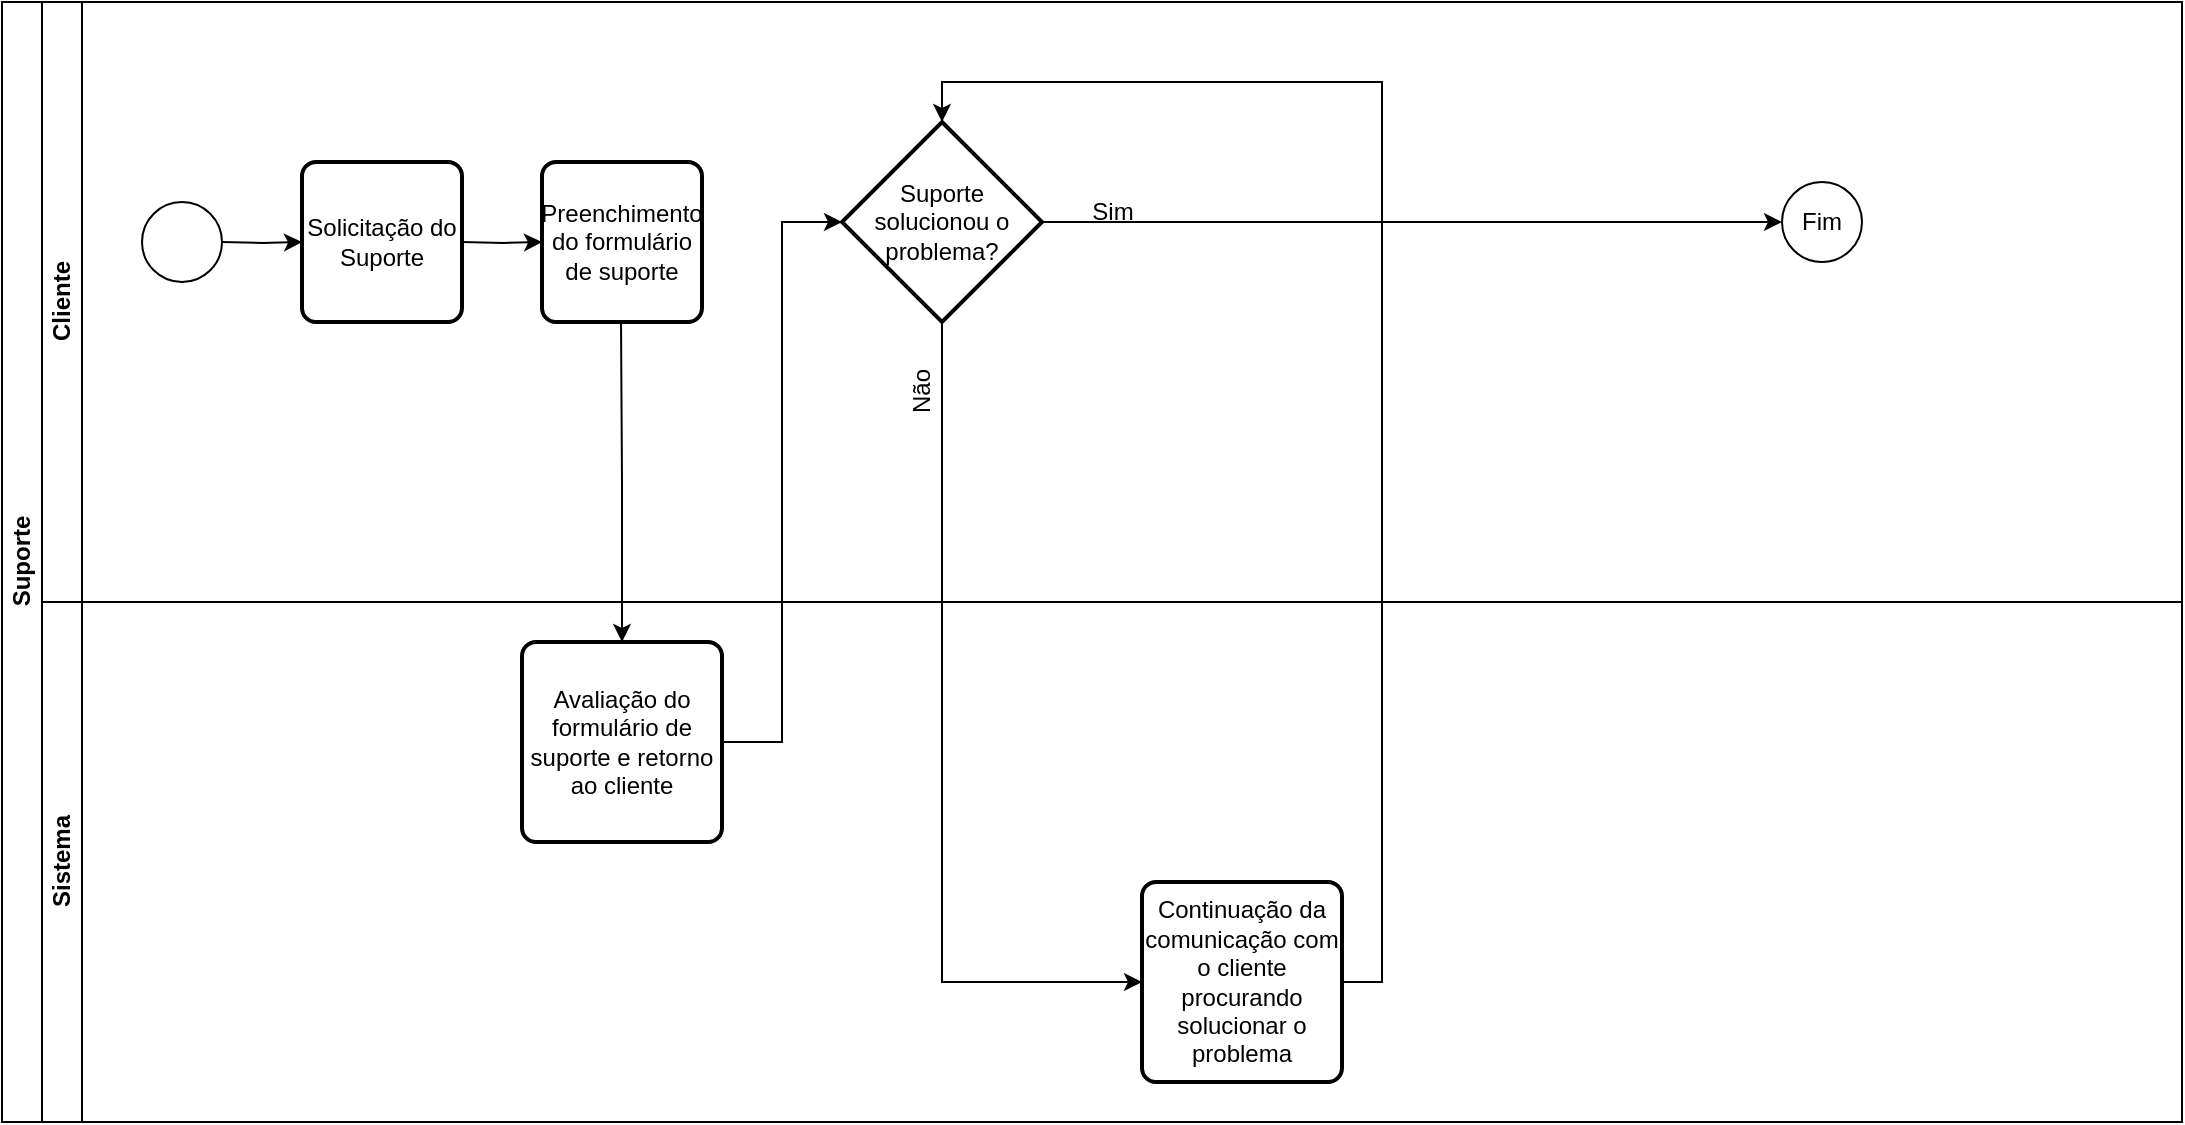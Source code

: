 <mxfile version="26.2.12">
  <diagram id="prtHgNgQTEPvFCAcTncT" name="Page-1">
    <mxGraphModel dx="1663" dy="740" grid="1" gridSize="10" guides="1" tooltips="1" connect="1" arrows="1" fold="1" page="1" pageScale="1" pageWidth="827" pageHeight="1169" math="0" shadow="0">
      <root>
        <mxCell id="0" />
        <mxCell id="1" parent="0" />
        <mxCell id="dNxyNK7c78bLwvsdeMH5-19" value="Suporte" style="swimlane;html=1;childLayout=stackLayout;resizeParent=1;resizeParentMax=0;horizontal=0;startSize=20;horizontalStack=0;" parent="1" vertex="1">
          <mxGeometry x="90" y="120" width="1090" height="560" as="geometry" />
        </mxCell>
        <mxCell id="dNxyNK7c78bLwvsdeMH5-20" value="Cliente" style="swimlane;html=1;startSize=20;horizontal=0;" parent="dNxyNK7c78bLwvsdeMH5-19" vertex="1">
          <mxGeometry x="20" width="1070" height="300" as="geometry" />
        </mxCell>
        <mxCell id="dNxyNK7c78bLwvsdeMH5-25" value="" style="edgeStyle=orthogonalEdgeStyle;rounded=0;orthogonalLoop=1;jettySize=auto;html=1;" parent="dNxyNK7c78bLwvsdeMH5-20" edge="1">
          <mxGeometry relative="1" as="geometry">
            <mxPoint x="90" y="120" as="sourcePoint" />
            <mxPoint x="130" y="120" as="targetPoint" />
          </mxGeometry>
        </mxCell>
        <mxCell id="dNxyNK7c78bLwvsdeMH5-23" value="" style="ellipse;whiteSpace=wrap;html=1;" parent="dNxyNK7c78bLwvsdeMH5-20" vertex="1">
          <mxGeometry x="50" y="100" width="40" height="40" as="geometry" />
        </mxCell>
        <mxCell id="BQxGJb1s6pNyJQU1NUql-1" style="edgeStyle=orthogonalEdgeStyle;rounded=0;orthogonalLoop=1;jettySize=auto;html=1;exitX=1;exitY=0.5;exitDx=0;exitDy=0;entryX=0;entryY=0.5;entryDx=0;entryDy=0;" parent="dNxyNK7c78bLwvsdeMH5-20" edge="1">
          <mxGeometry relative="1" as="geometry">
            <mxPoint x="210" y="120" as="sourcePoint" />
            <mxPoint x="250" y="120" as="targetPoint" />
          </mxGeometry>
        </mxCell>
        <mxCell id="BQxGJb1s6pNyJQU1NUql-3" value="Solicitação do Suporte" style="rounded=1;whiteSpace=wrap;html=1;absoluteArcSize=1;arcSize=14;strokeWidth=2;" parent="dNxyNK7c78bLwvsdeMH5-20" vertex="1">
          <mxGeometry x="130" y="80" width="80" height="80" as="geometry" />
        </mxCell>
        <mxCell id="BQxGJb1s6pNyJQU1NUql-4" value="Preenchimento do formulário de suporte" style="rounded=1;whiteSpace=wrap;html=1;absoluteArcSize=1;arcSize=14;strokeWidth=2;" parent="dNxyNK7c78bLwvsdeMH5-20" vertex="1">
          <mxGeometry x="250" y="80" width="80" height="80" as="geometry" />
        </mxCell>
        <mxCell id="BQxGJb1s6pNyJQU1NUql-2" style="edgeStyle=orthogonalEdgeStyle;rounded=0;orthogonalLoop=1;jettySize=auto;html=1;exitX=0.5;exitY=1;exitDx=0;exitDy=0;" parent="dNxyNK7c78bLwvsdeMH5-20" edge="1">
          <mxGeometry relative="1" as="geometry">
            <mxPoint x="290" y="320" as="targetPoint" />
            <mxPoint x="289.5" y="160" as="sourcePoint" />
          </mxGeometry>
        </mxCell>
        <mxCell id="1iJGoKqFavYORBKQqXcI-1" style="edgeStyle=orthogonalEdgeStyle;rounded=0;orthogonalLoop=1;jettySize=auto;html=1;exitX=1;exitY=0.5;exitDx=0;exitDy=0;exitPerimeter=0;entryX=0;entryY=0.5;entryDx=0;entryDy=0;" edge="1" parent="dNxyNK7c78bLwvsdeMH5-20" source="BQxGJb1s6pNyJQU1NUql-8" target="BQxGJb1s6pNyJQU1NUql-18">
          <mxGeometry relative="1" as="geometry" />
        </mxCell>
        <mxCell id="BQxGJb1s6pNyJQU1NUql-8" value="Suporte solucionou o problema?" style="strokeWidth=2;html=1;shape=mxgraph.flowchart.decision;whiteSpace=wrap;" parent="dNxyNK7c78bLwvsdeMH5-20" vertex="1">
          <mxGeometry x="400" y="60" width="100" height="100" as="geometry" />
        </mxCell>
        <mxCell id="BQxGJb1s6pNyJQU1NUql-18" value="Fim" style="ellipse;whiteSpace=wrap;html=1;" parent="dNxyNK7c78bLwvsdeMH5-20" vertex="1">
          <mxGeometry x="870" y="90" width="40" height="40" as="geometry" />
        </mxCell>
        <mxCell id="BQxGJb1s6pNyJQU1NUql-19" value="Sim" style="text;html=1;align=center;verticalAlign=middle;resizable=0;points=[];autosize=1;strokeColor=none;fillColor=none;" parent="dNxyNK7c78bLwvsdeMH5-20" vertex="1">
          <mxGeometry x="515" y="90" width="40" height="30" as="geometry" />
        </mxCell>
        <mxCell id="BQxGJb1s6pNyJQU1NUql-26" value="Não" style="text;html=1;align=center;verticalAlign=middle;resizable=0;points=[];autosize=1;strokeColor=none;fillColor=none;rotation=270;" parent="dNxyNK7c78bLwvsdeMH5-20" vertex="1">
          <mxGeometry x="415" y="180" width="50" height="30" as="geometry" />
        </mxCell>
        <mxCell id="dNxyNK7c78bLwvsdeMH5-21" value="Sistema" style="swimlane;html=1;startSize=20;horizontal=0;" parent="dNxyNK7c78bLwvsdeMH5-19" vertex="1">
          <mxGeometry x="20" y="300" width="1070" height="260" as="geometry" />
        </mxCell>
        <mxCell id="BQxGJb1s6pNyJQU1NUql-5" value="Avaliação do formulário de suporte e retorno ao cliente" style="rounded=1;whiteSpace=wrap;html=1;absoluteArcSize=1;arcSize=14;strokeWidth=2;" parent="dNxyNK7c78bLwvsdeMH5-21" vertex="1">
          <mxGeometry x="240" y="20" width="100" height="100" as="geometry" />
        </mxCell>
        <mxCell id="BQxGJb1s6pNyJQU1NUql-20" value="Continuação da comunicação com o cliente procurando solucionar o problema" style="rounded=1;whiteSpace=wrap;html=1;absoluteArcSize=1;arcSize=14;strokeWidth=2;" parent="dNxyNK7c78bLwvsdeMH5-21" vertex="1">
          <mxGeometry x="550" y="140" width="100" height="100" as="geometry" />
        </mxCell>
        <mxCell id="BQxGJb1s6pNyJQU1NUql-9" style="edgeStyle=orthogonalEdgeStyle;rounded=0;orthogonalLoop=1;jettySize=auto;html=1;exitX=1;exitY=0.5;exitDx=0;exitDy=0;entryX=0;entryY=0.5;entryDx=0;entryDy=0;entryPerimeter=0;" parent="dNxyNK7c78bLwvsdeMH5-19" source="BQxGJb1s6pNyJQU1NUql-5" target="BQxGJb1s6pNyJQU1NUql-8" edge="1">
          <mxGeometry relative="1" as="geometry" />
        </mxCell>
        <mxCell id="BQxGJb1s6pNyJQU1NUql-21" style="edgeStyle=orthogonalEdgeStyle;rounded=0;orthogonalLoop=1;jettySize=auto;html=1;exitX=0.5;exitY=1;exitDx=0;exitDy=0;exitPerimeter=0;entryX=0;entryY=0.5;entryDx=0;entryDy=0;" parent="dNxyNK7c78bLwvsdeMH5-19" source="BQxGJb1s6pNyJQU1NUql-8" target="BQxGJb1s6pNyJQU1NUql-20" edge="1">
          <mxGeometry relative="1" as="geometry">
            <mxPoint x="470" y="510" as="targetPoint" />
            <Array as="points">
              <mxPoint x="470" y="490" />
            </Array>
          </mxGeometry>
        </mxCell>
        <mxCell id="BQxGJb1s6pNyJQU1NUql-25" style="edgeStyle=orthogonalEdgeStyle;rounded=0;orthogonalLoop=1;jettySize=auto;html=1;exitX=1;exitY=0.5;exitDx=0;exitDy=0;entryX=0.5;entryY=0;entryDx=0;entryDy=0;entryPerimeter=0;" parent="dNxyNK7c78bLwvsdeMH5-19" source="BQxGJb1s6pNyJQU1NUql-20" target="BQxGJb1s6pNyJQU1NUql-8" edge="1">
          <mxGeometry relative="1" as="geometry">
            <mxPoint x="690" y="40" as="targetPoint" />
          </mxGeometry>
        </mxCell>
      </root>
    </mxGraphModel>
  </diagram>
</mxfile>
